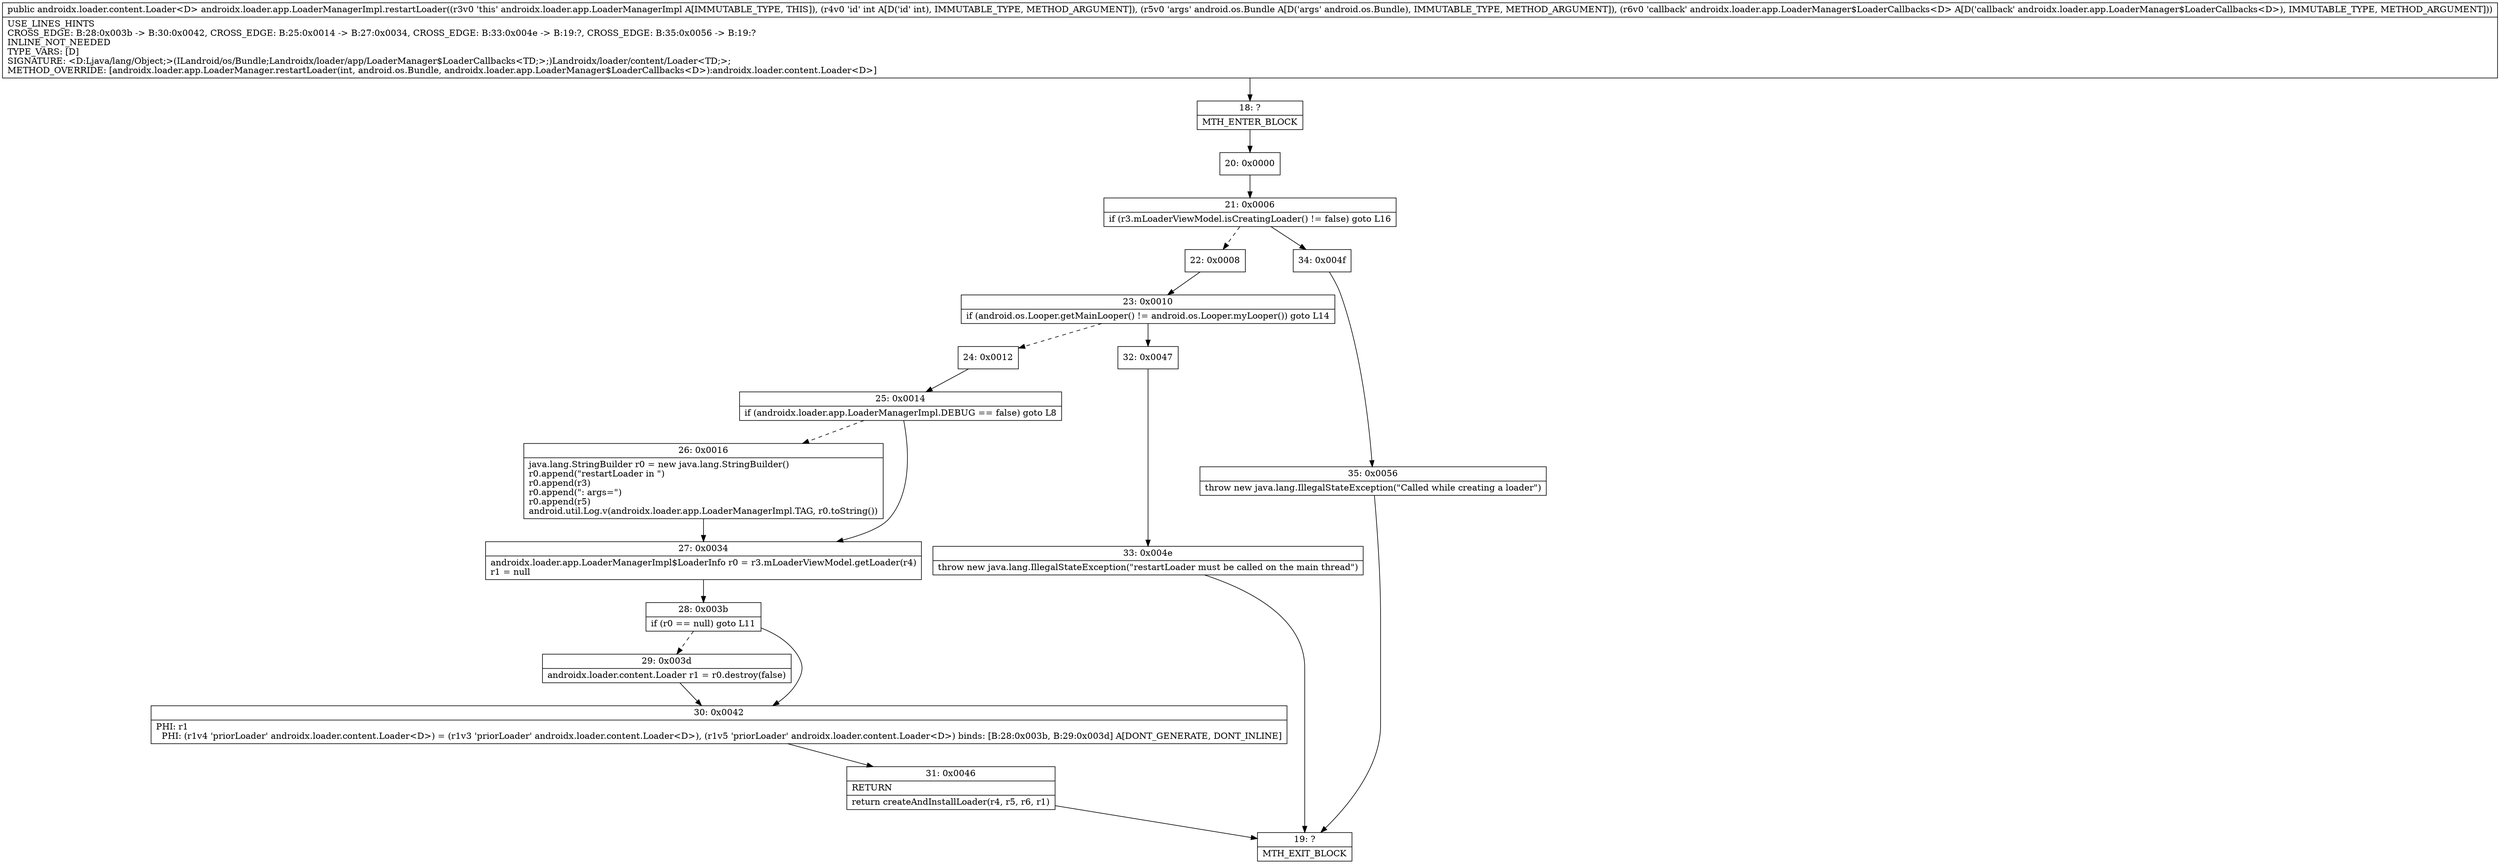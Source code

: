 digraph "CFG forandroidx.loader.app.LoaderManagerImpl.restartLoader(ILandroid\/os\/Bundle;Landroidx\/loader\/app\/LoaderManager$LoaderCallbacks;)Landroidx\/loader\/content\/Loader;" {
Node_18 [shape=record,label="{18\:\ ?|MTH_ENTER_BLOCK\l}"];
Node_20 [shape=record,label="{20\:\ 0x0000}"];
Node_21 [shape=record,label="{21\:\ 0x0006|if (r3.mLoaderViewModel.isCreatingLoader() != false) goto L16\l}"];
Node_22 [shape=record,label="{22\:\ 0x0008}"];
Node_23 [shape=record,label="{23\:\ 0x0010|if (android.os.Looper.getMainLooper() != android.os.Looper.myLooper()) goto L14\l}"];
Node_24 [shape=record,label="{24\:\ 0x0012}"];
Node_25 [shape=record,label="{25\:\ 0x0014|if (androidx.loader.app.LoaderManagerImpl.DEBUG == false) goto L8\l}"];
Node_26 [shape=record,label="{26\:\ 0x0016|java.lang.StringBuilder r0 = new java.lang.StringBuilder()\lr0.append(\"restartLoader in \")\lr0.append(r3)\lr0.append(\": args=\")\lr0.append(r5)\landroid.util.Log.v(androidx.loader.app.LoaderManagerImpl.TAG, r0.toString())\l}"];
Node_27 [shape=record,label="{27\:\ 0x0034|androidx.loader.app.LoaderManagerImpl$LoaderInfo r0 = r3.mLoaderViewModel.getLoader(r4)\lr1 = null\l}"];
Node_28 [shape=record,label="{28\:\ 0x003b|if (r0 == null) goto L11\l}"];
Node_29 [shape=record,label="{29\:\ 0x003d|androidx.loader.content.Loader r1 = r0.destroy(false)\l}"];
Node_30 [shape=record,label="{30\:\ 0x0042|PHI: r1 \l  PHI: (r1v4 'priorLoader' androidx.loader.content.Loader\<D\>) = (r1v3 'priorLoader' androidx.loader.content.Loader\<D\>), (r1v5 'priorLoader' androidx.loader.content.Loader\<D\>) binds: [B:28:0x003b, B:29:0x003d] A[DONT_GENERATE, DONT_INLINE]\l}"];
Node_31 [shape=record,label="{31\:\ 0x0046|RETURN\l|return createAndInstallLoader(r4, r5, r6, r1)\l}"];
Node_19 [shape=record,label="{19\:\ ?|MTH_EXIT_BLOCK\l}"];
Node_32 [shape=record,label="{32\:\ 0x0047}"];
Node_33 [shape=record,label="{33\:\ 0x004e|throw new java.lang.IllegalStateException(\"restartLoader must be called on the main thread\")\l}"];
Node_34 [shape=record,label="{34\:\ 0x004f}"];
Node_35 [shape=record,label="{35\:\ 0x0056|throw new java.lang.IllegalStateException(\"Called while creating a loader\")\l}"];
MethodNode[shape=record,label="{public androidx.loader.content.Loader\<D\> androidx.loader.app.LoaderManagerImpl.restartLoader((r3v0 'this' androidx.loader.app.LoaderManagerImpl A[IMMUTABLE_TYPE, THIS]), (r4v0 'id' int A[D('id' int), IMMUTABLE_TYPE, METHOD_ARGUMENT]), (r5v0 'args' android.os.Bundle A[D('args' android.os.Bundle), IMMUTABLE_TYPE, METHOD_ARGUMENT]), (r6v0 'callback' androidx.loader.app.LoaderManager$LoaderCallbacks\<D\> A[D('callback' androidx.loader.app.LoaderManager$LoaderCallbacks\<D\>), IMMUTABLE_TYPE, METHOD_ARGUMENT]))  | USE_LINES_HINTS\lCROSS_EDGE: B:28:0x003b \-\> B:30:0x0042, CROSS_EDGE: B:25:0x0014 \-\> B:27:0x0034, CROSS_EDGE: B:33:0x004e \-\> B:19:?, CROSS_EDGE: B:35:0x0056 \-\> B:19:?\lINLINE_NOT_NEEDED\lTYPE_VARS: [D]\lSIGNATURE: \<D:Ljava\/lang\/Object;\>(ILandroid\/os\/Bundle;Landroidx\/loader\/app\/LoaderManager$LoaderCallbacks\<TD;\>;)Landroidx\/loader\/content\/Loader\<TD;\>;\lMETHOD_OVERRIDE: [androidx.loader.app.LoaderManager.restartLoader(int, android.os.Bundle, androidx.loader.app.LoaderManager$LoaderCallbacks\<D\>):androidx.loader.content.Loader\<D\>]\l}"];
MethodNode -> Node_18;Node_18 -> Node_20;
Node_20 -> Node_21;
Node_21 -> Node_22[style=dashed];
Node_21 -> Node_34;
Node_22 -> Node_23;
Node_23 -> Node_24[style=dashed];
Node_23 -> Node_32;
Node_24 -> Node_25;
Node_25 -> Node_26[style=dashed];
Node_25 -> Node_27;
Node_26 -> Node_27;
Node_27 -> Node_28;
Node_28 -> Node_29[style=dashed];
Node_28 -> Node_30;
Node_29 -> Node_30;
Node_30 -> Node_31;
Node_31 -> Node_19;
Node_32 -> Node_33;
Node_33 -> Node_19;
Node_34 -> Node_35;
Node_35 -> Node_19;
}

